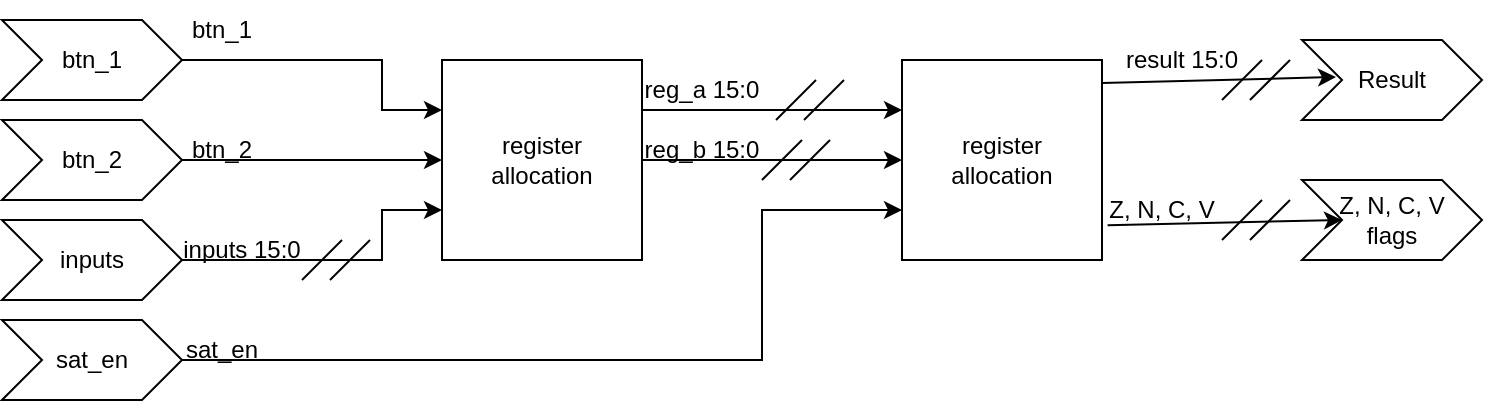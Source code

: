 <mxfile version="21.6.8" type="github">
  <diagram name="Page-1" id="xJ-KlhbRvitaUBRhA--o">
    <mxGraphModel dx="1050" dy="523" grid="1" gridSize="10" guides="1" tooltips="1" connect="1" arrows="1" fold="1" page="1" pageScale="1" pageWidth="827" pageHeight="1169" math="0" shadow="0">
      <root>
        <mxCell id="0" />
        <mxCell id="1" parent="0" />
        <mxCell id="z8xaD2IjOE9rShif-37s-1" value="inputs" style="shape=step;perimeter=stepPerimeter;whiteSpace=wrap;html=1;fixedSize=1;" vertex="1" parent="1">
          <mxGeometry x="10" y="200" width="90" height="40" as="geometry" />
        </mxCell>
        <mxCell id="z8xaD2IjOE9rShif-37s-2" value="btn_1" style="shape=step;perimeter=stepPerimeter;whiteSpace=wrap;html=1;fixedSize=1;" vertex="1" parent="1">
          <mxGeometry x="10" y="100" width="90" height="40" as="geometry" />
        </mxCell>
        <mxCell id="z8xaD2IjOE9rShif-37s-3" value="btn_2" style="shape=step;perimeter=stepPerimeter;whiteSpace=wrap;html=1;fixedSize=1;" vertex="1" parent="1">
          <mxGeometry x="10" y="150" width="90" height="40" as="geometry" />
        </mxCell>
        <mxCell id="z8xaD2IjOE9rShif-37s-5" value="register &lt;br&gt;allocation" style="whiteSpace=wrap;html=1;" vertex="1" parent="1">
          <mxGeometry x="230" y="120" width="100" height="100" as="geometry" />
        </mxCell>
        <mxCell id="z8xaD2IjOE9rShif-37s-7" value="" style="endArrow=classic;html=1;rounded=0;entryX=0;entryY=0.5;entryDx=0;entryDy=0;exitX=1;exitY=0.5;exitDx=0;exitDy=0;" edge="1" parent="1" source="z8xaD2IjOE9rShif-37s-3" target="z8xaD2IjOE9rShif-37s-5">
          <mxGeometry width="50" height="50" relative="1" as="geometry">
            <mxPoint x="390" y="300" as="sourcePoint" />
            <mxPoint x="440" y="250" as="targetPoint" />
          </mxGeometry>
        </mxCell>
        <mxCell id="z8xaD2IjOE9rShif-37s-8" value="" style="endArrow=classic;html=1;rounded=0;entryX=0;entryY=0.25;entryDx=0;entryDy=0;exitX=1;exitY=0.5;exitDx=0;exitDy=0;" edge="1" parent="1" source="z8xaD2IjOE9rShif-37s-2" target="z8xaD2IjOE9rShif-37s-5">
          <mxGeometry width="50" height="50" relative="1" as="geometry">
            <mxPoint x="390" y="300" as="sourcePoint" />
            <mxPoint x="440" y="250" as="targetPoint" />
            <Array as="points">
              <mxPoint x="200" y="120" />
              <mxPoint x="200" y="145" />
            </Array>
          </mxGeometry>
        </mxCell>
        <mxCell id="z8xaD2IjOE9rShif-37s-9" value="" style="endArrow=classic;html=1;rounded=0;entryX=0;entryY=0.75;entryDx=0;entryDy=0;exitX=1;exitY=0.5;exitDx=0;exitDy=0;" edge="1" parent="1" source="z8xaD2IjOE9rShif-37s-1" target="z8xaD2IjOE9rShif-37s-5">
          <mxGeometry width="50" height="50" relative="1" as="geometry">
            <mxPoint x="390" y="300" as="sourcePoint" />
            <mxPoint x="440" y="250" as="targetPoint" />
            <Array as="points">
              <mxPoint x="200" y="220" />
              <mxPoint x="200" y="195" />
            </Array>
          </mxGeometry>
        </mxCell>
        <mxCell id="z8xaD2IjOE9rShif-37s-10" value="register &lt;br&gt;allocation" style="whiteSpace=wrap;html=1;" vertex="1" parent="1">
          <mxGeometry x="460" y="120" width="100" height="100" as="geometry" />
        </mxCell>
        <mxCell id="z8xaD2IjOE9rShif-37s-11" value="sat_en" style="shape=step;perimeter=stepPerimeter;whiteSpace=wrap;html=1;fixedSize=1;" vertex="1" parent="1">
          <mxGeometry x="10" y="250" width="90" height="40" as="geometry" />
        </mxCell>
        <mxCell id="z8xaD2IjOE9rShif-37s-12" value="" style="endArrow=classic;html=1;rounded=0;entryX=0;entryY=0.5;entryDx=0;entryDy=0;exitX=1;exitY=0.5;exitDx=0;exitDy=0;" edge="1" parent="1" source="z8xaD2IjOE9rShif-37s-5" target="z8xaD2IjOE9rShif-37s-10">
          <mxGeometry width="50" height="50" relative="1" as="geometry">
            <mxPoint x="390" y="300" as="sourcePoint" />
            <mxPoint x="440" y="250" as="targetPoint" />
          </mxGeometry>
        </mxCell>
        <mxCell id="z8xaD2IjOE9rShif-37s-13" value="" style="endArrow=classic;html=1;rounded=0;entryX=0;entryY=0.25;entryDx=0;entryDy=0;exitX=1;exitY=0.25;exitDx=0;exitDy=0;" edge="1" parent="1" source="z8xaD2IjOE9rShif-37s-5" target="z8xaD2IjOE9rShif-37s-10">
          <mxGeometry width="50" height="50" relative="1" as="geometry">
            <mxPoint x="390" y="300" as="sourcePoint" />
            <mxPoint x="440" y="250" as="targetPoint" />
          </mxGeometry>
        </mxCell>
        <mxCell id="z8xaD2IjOE9rShif-37s-14" value="" style="endArrow=classic;html=1;rounded=0;entryX=0;entryY=0.75;entryDx=0;entryDy=0;exitX=1;exitY=0.5;exitDx=0;exitDy=0;" edge="1" parent="1" source="z8xaD2IjOE9rShif-37s-11" target="z8xaD2IjOE9rShif-37s-10">
          <mxGeometry width="50" height="50" relative="1" as="geometry">
            <mxPoint x="390" y="300" as="sourcePoint" />
            <mxPoint x="440" y="250" as="targetPoint" />
            <Array as="points">
              <mxPoint x="390" y="270" />
              <mxPoint x="390" y="195" />
            </Array>
          </mxGeometry>
        </mxCell>
        <mxCell id="z8xaD2IjOE9rShif-37s-15" value="Result" style="shape=step;perimeter=stepPerimeter;whiteSpace=wrap;html=1;fixedSize=1;" vertex="1" parent="1">
          <mxGeometry x="660" y="110" width="90" height="40" as="geometry" />
        </mxCell>
        <mxCell id="z8xaD2IjOE9rShif-37s-16" value="Z, N, C, V &lt;br&gt;flags" style="shape=step;perimeter=stepPerimeter;whiteSpace=wrap;html=1;fixedSize=1;" vertex="1" parent="1">
          <mxGeometry x="660" y="180" width="90" height="40" as="geometry" />
        </mxCell>
        <mxCell id="z8xaD2IjOE9rShif-37s-17" value="" style="endArrow=classic;html=1;rounded=0;entryX=0;entryY=0.5;entryDx=0;entryDy=0;exitX=1.028;exitY=0.826;exitDx=0;exitDy=0;exitPerimeter=0;" edge="1" parent="1" source="z8xaD2IjOE9rShif-37s-10" target="z8xaD2IjOE9rShif-37s-16">
          <mxGeometry width="50" height="50" relative="1" as="geometry">
            <mxPoint x="390" y="300" as="sourcePoint" />
            <mxPoint x="440" y="250" as="targetPoint" />
          </mxGeometry>
        </mxCell>
        <mxCell id="z8xaD2IjOE9rShif-37s-18" value="" style="endArrow=classic;html=1;rounded=0;entryX=0;entryY=0.5;entryDx=0;entryDy=0;exitX=1.028;exitY=0.826;exitDx=0;exitDy=0;exitPerimeter=0;" edge="1" parent="1">
          <mxGeometry width="50" height="50" relative="1" as="geometry">
            <mxPoint x="560" y="131.5" as="sourcePoint" />
            <mxPoint x="677" y="128.5" as="targetPoint" />
          </mxGeometry>
        </mxCell>
        <mxCell id="z8xaD2IjOE9rShif-37s-19" value="btn_1" style="text;html=1;strokeColor=none;fillColor=none;align=center;verticalAlign=middle;whiteSpace=wrap;rounded=0;" vertex="1" parent="1">
          <mxGeometry x="90" y="90" width="60" height="30" as="geometry" />
        </mxCell>
        <mxCell id="z8xaD2IjOE9rShif-37s-20" value="btn_2" style="text;html=1;strokeColor=none;fillColor=none;align=center;verticalAlign=middle;whiteSpace=wrap;rounded=0;" vertex="1" parent="1">
          <mxGeometry x="90" y="150" width="60" height="30" as="geometry" />
        </mxCell>
        <mxCell id="z8xaD2IjOE9rShif-37s-21" value="inputs 15:0" style="text;html=1;strokeColor=none;fillColor=none;align=center;verticalAlign=middle;whiteSpace=wrap;rounded=0;" vertex="1" parent="1">
          <mxGeometry x="90" y="200" width="80" height="30" as="geometry" />
        </mxCell>
        <mxCell id="z8xaD2IjOE9rShif-37s-22" value="sat_en" style="text;html=1;strokeColor=none;fillColor=none;align=center;verticalAlign=middle;whiteSpace=wrap;rounded=0;" vertex="1" parent="1">
          <mxGeometry x="90" y="250" width="60" height="30" as="geometry" />
        </mxCell>
        <mxCell id="z8xaD2IjOE9rShif-37s-23" value="reg_a 15:0" style="text;html=1;strokeColor=none;fillColor=none;align=center;verticalAlign=middle;whiteSpace=wrap;rounded=0;" vertex="1" parent="1">
          <mxGeometry x="330" y="120" width="60" height="30" as="geometry" />
        </mxCell>
        <mxCell id="z8xaD2IjOE9rShif-37s-24" value="reg_b 15:0" style="text;html=1;strokeColor=none;fillColor=none;align=center;verticalAlign=middle;whiteSpace=wrap;rounded=0;" vertex="1" parent="1">
          <mxGeometry x="330" y="150" width="60" height="30" as="geometry" />
        </mxCell>
        <mxCell id="z8xaD2IjOE9rShif-37s-25" value="result 15:0" style="text;html=1;strokeColor=none;fillColor=none;align=center;verticalAlign=middle;whiteSpace=wrap;rounded=0;" vertex="1" parent="1">
          <mxGeometry x="570" y="105" width="60" height="30" as="geometry" />
        </mxCell>
        <mxCell id="z8xaD2IjOE9rShif-37s-26" value="Z, N, C, V" style="text;html=1;strokeColor=none;fillColor=none;align=center;verticalAlign=middle;whiteSpace=wrap;rounded=0;" vertex="1" parent="1">
          <mxGeometry x="560" y="180" width="60" height="30" as="geometry" />
        </mxCell>
        <mxCell id="z8xaD2IjOE9rShif-37s-29" value="" style="group" vertex="1" connectable="0" parent="1">
          <mxGeometry x="160" y="210" width="34" height="20" as="geometry" />
        </mxCell>
        <mxCell id="z8xaD2IjOE9rShif-37s-27" value="" style="endArrow=none;html=1;rounded=0;" edge="1" parent="z8xaD2IjOE9rShif-37s-29">
          <mxGeometry width="50" height="50" relative="1" as="geometry">
            <mxPoint y="20" as="sourcePoint" />
            <mxPoint x="20" as="targetPoint" />
          </mxGeometry>
        </mxCell>
        <mxCell id="z8xaD2IjOE9rShif-37s-28" value="" style="endArrow=none;html=1;rounded=0;" edge="1" parent="z8xaD2IjOE9rShif-37s-29">
          <mxGeometry width="50" height="50" relative="1" as="geometry">
            <mxPoint x="14" y="20" as="sourcePoint" />
            <mxPoint x="34" as="targetPoint" />
          </mxGeometry>
        </mxCell>
        <mxCell id="z8xaD2IjOE9rShif-37s-30" value="" style="group" vertex="1" connectable="0" parent="1">
          <mxGeometry x="390" y="160" width="34" height="20" as="geometry" />
        </mxCell>
        <mxCell id="z8xaD2IjOE9rShif-37s-31" value="" style="endArrow=none;html=1;rounded=0;" edge="1" parent="z8xaD2IjOE9rShif-37s-30">
          <mxGeometry width="50" height="50" relative="1" as="geometry">
            <mxPoint y="20" as="sourcePoint" />
            <mxPoint x="20" as="targetPoint" />
          </mxGeometry>
        </mxCell>
        <mxCell id="z8xaD2IjOE9rShif-37s-32" value="" style="endArrow=none;html=1;rounded=0;" edge="1" parent="z8xaD2IjOE9rShif-37s-30">
          <mxGeometry width="50" height="50" relative="1" as="geometry">
            <mxPoint x="14" y="20" as="sourcePoint" />
            <mxPoint x="34" as="targetPoint" />
          </mxGeometry>
        </mxCell>
        <mxCell id="z8xaD2IjOE9rShif-37s-33" value="" style="group" vertex="1" connectable="0" parent="1">
          <mxGeometry x="397" y="130" width="34" height="20" as="geometry" />
        </mxCell>
        <mxCell id="z8xaD2IjOE9rShif-37s-34" value="" style="endArrow=none;html=1;rounded=0;" edge="1" parent="z8xaD2IjOE9rShif-37s-33">
          <mxGeometry width="50" height="50" relative="1" as="geometry">
            <mxPoint y="20" as="sourcePoint" />
            <mxPoint x="20" as="targetPoint" />
          </mxGeometry>
        </mxCell>
        <mxCell id="z8xaD2IjOE9rShif-37s-35" value="" style="endArrow=none;html=1;rounded=0;" edge="1" parent="z8xaD2IjOE9rShif-37s-33">
          <mxGeometry width="50" height="50" relative="1" as="geometry">
            <mxPoint x="14" y="20" as="sourcePoint" />
            <mxPoint x="34" as="targetPoint" />
          </mxGeometry>
        </mxCell>
        <mxCell id="z8xaD2IjOE9rShif-37s-36" value="" style="group" vertex="1" connectable="0" parent="1">
          <mxGeometry x="620" y="120" width="34" height="20" as="geometry" />
        </mxCell>
        <mxCell id="z8xaD2IjOE9rShif-37s-37" value="" style="endArrow=none;html=1;rounded=0;" edge="1" parent="z8xaD2IjOE9rShif-37s-36">
          <mxGeometry width="50" height="50" relative="1" as="geometry">
            <mxPoint y="20" as="sourcePoint" />
            <mxPoint x="20" as="targetPoint" />
          </mxGeometry>
        </mxCell>
        <mxCell id="z8xaD2IjOE9rShif-37s-38" value="" style="endArrow=none;html=1;rounded=0;" edge="1" parent="z8xaD2IjOE9rShif-37s-36">
          <mxGeometry width="50" height="50" relative="1" as="geometry">
            <mxPoint x="14" y="20" as="sourcePoint" />
            <mxPoint x="34" as="targetPoint" />
          </mxGeometry>
        </mxCell>
        <mxCell id="z8xaD2IjOE9rShif-37s-39" value="" style="group" vertex="1" connectable="0" parent="1">
          <mxGeometry x="620" y="190" width="34" height="20" as="geometry" />
        </mxCell>
        <mxCell id="z8xaD2IjOE9rShif-37s-40" value="" style="endArrow=none;html=1;rounded=0;" edge="1" parent="z8xaD2IjOE9rShif-37s-39">
          <mxGeometry width="50" height="50" relative="1" as="geometry">
            <mxPoint y="20" as="sourcePoint" />
            <mxPoint x="20" as="targetPoint" />
          </mxGeometry>
        </mxCell>
        <mxCell id="z8xaD2IjOE9rShif-37s-41" value="" style="endArrow=none;html=1;rounded=0;" edge="1" parent="z8xaD2IjOE9rShif-37s-39">
          <mxGeometry width="50" height="50" relative="1" as="geometry">
            <mxPoint x="14" y="20" as="sourcePoint" />
            <mxPoint x="34" as="targetPoint" />
          </mxGeometry>
        </mxCell>
      </root>
    </mxGraphModel>
  </diagram>
</mxfile>
